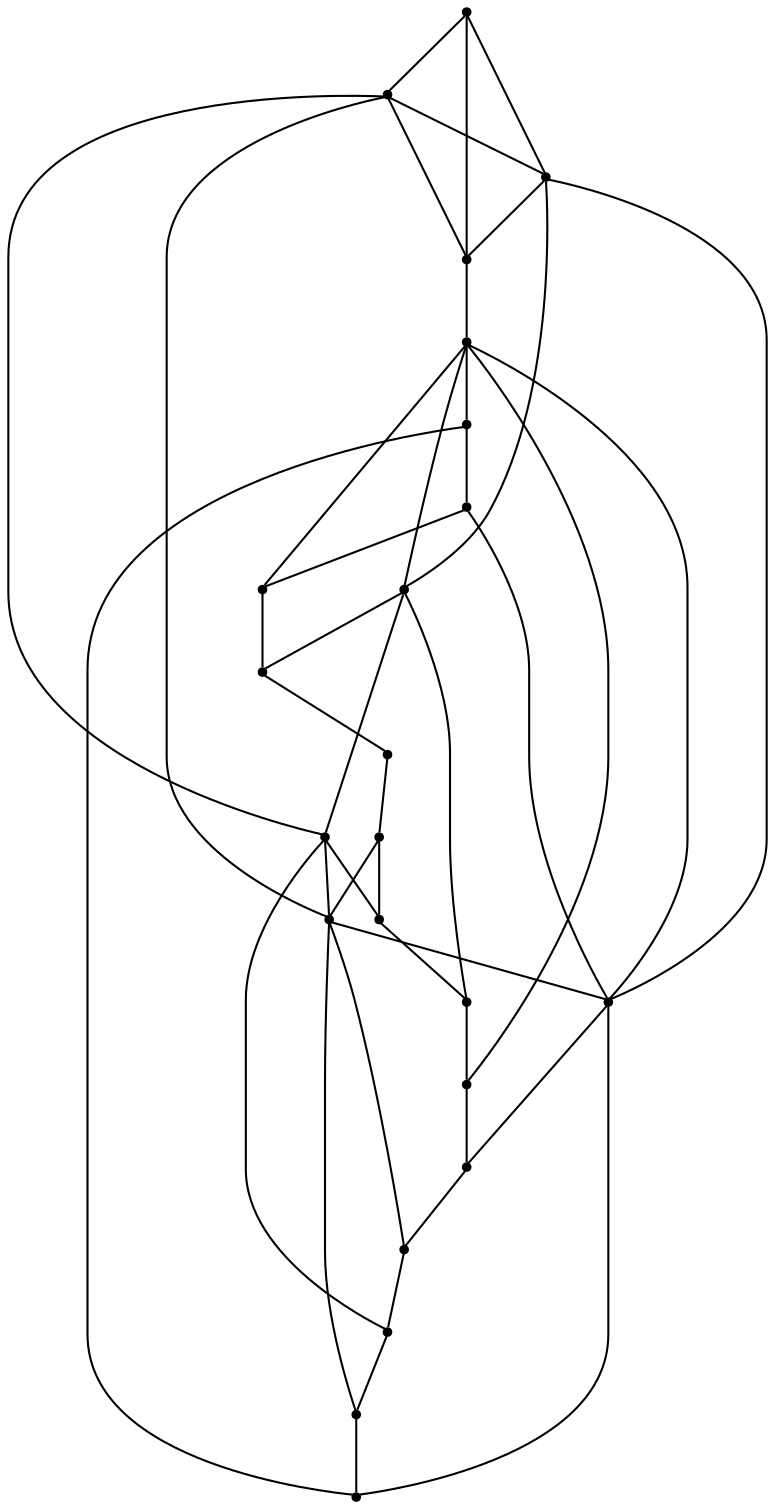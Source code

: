 graph {
  node [shape=point,comment="{\"directed\":false,\"doi\":\"10.1007/978-3-540-31843-9_12\",\"figure\":\"6 (1)\"}"]

  v0 [pos="1399.7603924418604,480.56512915569795"]
  v1 [pos="1472.7739280523256,495.81616166709114"]
  v2 [pos="1526.5339344113372,526.5651329703951"]
  v3 [pos="1557.2896438953487,561.0651278841322"]
  v4 [pos="1442.0181867732558,779.8151278841322"]
  v5 [pos="1463.022129360465,1031.3151622164075"]
  v6 [pos="1288.4896438953488,764.565144414487"]
  v7 [pos="1203.9739280523256,841.3151367850925"]
  v8 [pos="1469.0232558139535,875.8151316988294"]
  v9 [pos="1146.2132449127907,541.8150846508966"]
  v10 [pos="1130.9603924418604,587.8150884655938"]
  v11 [pos="1230.728960755814,488.0650782930677"]
  v12 [pos="1269.2360828488372,480.56512915569795"]
  v13 [pos="1326.746761446221,472.81506303427864"]
  v14 [pos="1534.285410610465,637.8150884655938"]
  v15 [pos="1434.2668059593025,683.8151240694349"]
  v16 [pos="1349.751090116279,691.5650630342786"]
  v17 [pos="1253.7332258357558,1002.5651240694349"]
  v18 [pos="1338.2489416787791,1087.065055404884"]
  v19 [pos="1292.2403479287789,906.5651520438815"]
  v20 [pos="1265.2353742732557,680.0651495007501"]
  v21 [pos="1161.7161337209302,641.5650630342786"]
  v22 [pos="1338.4989780159885,1163.815174932065"]

  v0 -- v13 [id="-1",pos="1399.7603924418604,480.56512915569795 1382.7970976089628,476.51080943046577 1364.6755046539097,475.3192846325859 1346.000417877907,475.3192846325859 1339.5511548773925,475.319284632586 1333.1679018010827,475.46138561271243 1326.746761446221,472.81506303427864"]
  v10 -- v8 [id="-2",pos="1130.9603924418604,587.8150884655938 1469.0232558139535,875.8151316988294 1469.0232558139535,875.8151316988294 1469.0232558139535,875.8151316988294"]
  v7 -- v11 [id="-3",pos="1203.9739280523256,841.3151367850925 1230.728960755814,488.0650782930677 1230.728960755814,488.0650782930677 1230.728960755814,488.0650782930677"]
  v7 -- v20 [id="-4",pos="1203.9739280523256,841.3151367850925 1265.2353742732557,680.0651495007501 1265.2353742732557,680.0651495007501 1265.2353742732557,680.0651495007501"]
  v17 -- v7 [id="-5",pos="1253.7332258357558,1002.5651240694349 1203.9739280523256,841.3151367850925 1203.9739280523256,841.3151367850925 1203.9739280523256,841.3151367850925"]
  v17 -- v4 [id="-6",pos="1253.7332258357558,1002.5651240694349 1442.0181867732558,779.8151278841322 1442.0181867732558,779.8151278841322 1442.0181867732558,779.8151278841322"]
  v19 -- v21 [id="-8",pos="1292.2403479287789,906.5651520438815 1161.7161337209302,641.5650630342786 1161.7161337209302,641.5650630342786 1161.7161337209302,641.5650630342786"]
  v19 -- v3 [id="-9",pos="1292.2403479287789,906.5651520438815 1557.2896438953487,561.0651278841322 1557.2896438953487,561.0651278841322 1557.2896438953487,561.0651278841322"]
  v6 -- v16 [id="-11",pos="1288.4896438953488,764.565144414487 1349.751090116279,691.5650630342786 1349.751090116279,691.5650630342786 1349.751090116279,691.5650630342786"]
  v6 -- v0 [id="-12",pos="1288.4896438953488,764.565144414487 1399.7603924418604,480.56512915569795 1399.7603924418604,480.56512915569795 1399.7603924418604,480.56512915569795"]
  v6 -- v12 [id="-13",pos="1288.4896438953488,764.565144414487 1269.2360828488372,480.56512915569795 1269.2360828488372,480.56512915569795 1269.2360828488372,480.56512915569795"]
  v22 -- v5 [id="-14",pos="1338.4989780159885,1163.815174932065 1463.022129360465,1031.3151622164075 1463.022129360465,1031.3151622164075 1463.022129360465,1031.3151622164075"]
  v18 -- v19 [id="-15",pos="1338.2489416787791,1087.065055404884 1292.2403479287789,906.5651520438815 1292.2403479287789,906.5651520438815 1292.2403479287789,906.5651520438815"]
  v22 -- v18 [id="-16",pos="1338.4989780159885,1163.815174932065 1338.2489416787791,1087.065055404884 1338.2489416787791,1087.065055404884 1338.2489416787791,1087.065055404884"]
  v18 -- v8 [id="-17",pos="1338.2489416787791,1087.065055404884 1469.0232558139535,875.8151316988294 1469.0232558139535,875.8151316988294 1469.0232558139535,875.8151316988294"]
  v22 -- v17 [id="-18",pos="1338.4989780159885,1163.815174932065 1253.7332258357558,1002.5651240694349 1253.7332258357558,1002.5651240694349 1253.7332258357558,1002.5651240694349"]
  v4 -- v1 [id="-19",pos="1442.0181867732558,779.8151278841322 1472.7739280523256,495.81616166709114 1472.7739280523256,495.81616166709114 1472.7739280523256,495.81616166709114"]
  v4 -- v13 [id="-20",pos="1442.0181867732558,779.8151278841322 1326.746761446221,472.81506303427864 1326.746761446221,472.81506303427864 1326.746761446221,472.81506303427864"]
  v4 -- v15 [id="-21",pos="1442.0181867732558,779.8151278841322 1434.2668059593025,683.8151240694349 1434.2668059593025,683.8151240694349 1434.2668059593025,683.8151240694349"]
  v5 -- v6 [id="-22",pos="1463.022129360465,1031.3151622164075 1288.4896438953488,764.565144414487 1288.4896438953488,764.565144414487 1288.4896438953488,764.565144414487"]
  v2 -- v8 [id="-23",pos="1526.5339344113372,526.5651329703951 1469.0232558139535,875.8151316988294 1469.0232558139535,875.8151316988294 1469.0232558139535,875.8151316988294"]
  v14 -- v8 [id="-24",pos="1534.285410610465,637.8150884655938 1469.0232558139535,875.8151316988294 1469.0232558139535,875.8151316988294 1469.0232558139535,875.8151316988294"]
  v10 -- v21 [id="-25",pos="1130.9603924418604,587.8150884655938 1130.9186773255815,603.6191593023736 1142.7630303022054,623.0489637300823 1161.7161337209302,641.5650630342786"]
  v21 -- v20 [id="-26",pos="1161.7161337209302,641.5650630342786 1187.0863929411912,658.6412419989689 1222.5990404106824,673.7635434306414 1265.2353742732557,680.0651495007501"]
  v20 -- v16 [id="-27",pos="1265.2353742732557,680.0651495007501 1289.8564998574225,687.4915528215652 1317.2736214987,690.3109177299167 1349.751090116279,691.5650630342786"]
  v7 -- v19 [id="-28",pos="1203.9739280523256,841.3151367850925 1200.0482558139536,863.1064407412744 1238.578850459035,889.9285829507436 1292.2403479287789,906.5651520438815"]
  v19 -- v8 [id="-29",pos="1292.2403479287789,906.5651520438815 1310.6616121715128,904.6399071461642 1329.7503124533066,906.6025996553724 1349.751090116279,906.6025996553724 1398.7809985893814,906.6025996553724 1442.3299034716815,894.8080689361616 1469.0232558139535,875.8151316988294"]
  v18 -- v17 [id="-30",pos="1338.2489416787791,1087.065055404884 1278.662808866279,1086.99022376019 1227.0531976744187,1059.4735408174818 1227.0531976744187,1025.5652054496431 1227.0531976744187,1013.461376505946 1233.629218840652,1002.1719625648847 1253.7332258357558,1002.5651240694349"]
  v17 -- v5 [id="-31",pos="1253.7332258357558,1002.5651240694349 1265.4241730637852,975.518442085374 1301.360586803187,964.1401871390964 1342.2496184593024,964.1401871390964 1405.836555232558,964.1401871390964 1457.446039244186,991.6568700818048 1463.022129360465,1031.3151622164075"]
  v16 -- v15 [id="-32",pos="1349.751090116279,691.5650630342786 1377.2119099769886,690.3109177299167 1406.8773768280498,686.9827370864464 1434.2668059593025,683.8151240694349"]
  v14 -- v3 [id="-33",pos="1534.285410610465,637.8150884655938 1550.820483838318,620.3528281680433 1561.08203125,602.1792724171024 1561.08203125,582.815164759539 1561.08203125,575.4420995458485 1559.5943421942297,568.2416390199983 1557.2896438953487,561.0651278841322"]
  v12 -- v11 [id="-35",pos="1269.2360828488372,480.56512915569795 1256.3086372615912,484.83551133326216 1243.676440198226,487.99483364901516 1230.728960755814,488.0650782930677"]
  v11 -- v9 [id="-36",pos="1230.728960755814,488.0650782930677 1193.8707105475848,503.6281522089239 1163.8787827090305,521.2984767387079 1146.2132449127907,541.8150846508966"]
  v9 -- v10 [id="-37",pos="1146.2132449127907,541.8150846508966 1136.5480545046569,554.7834743579467 1130.9186773255815,568.4727537058309 1130.9603924418604,587.8150884655938"]
  v18 -- v5 [id="-38",pos="1338.2489416787791,1087.065055404884 1405.836555232558,1086.99022376019 1457.446039244186,1059.4735408174818 1463.022129360465,1031.3151622164075"]
  v8 -- v4 [id="-39",pos="1469.0232558139535,875.8151316988294 1488.3619865640258,864.1065742625776 1499.4539244186046,848.6041566313871 1499.4539244186046,831.8152054496433 1499.4539244186046,808.4343043139282 1477.9420905402067,787.5486029503968 1442.0181867732558,779.8151278841322"]
  v6 -- v4 [id="-40",pos="1288.4896438953488,764.565144414487 1306.9871670659318,759.3871924651187 1327.8208587555062,757.027556930763 1349.751090116279,757.027556930763 1385.5862221681048,757.027556930763 1418.4934562409344,763.3280787392031 1442.0181867732558,779.8151278841322"]
  v15 -- v14 [id="-41",pos="1434.2668059593025,683.8151240694349 1475.4906265675104,671.6470304053175 1510.271977829957,655.8101439475087 1534.285410610465,637.8150884655938"]
  v6 -- v7 [id="-42",pos="1288.4896438953488,764.565144414487 1236.2415821112202,775.3583171902467 1200.0482558139536,801.4876938940341 1203.9739280523256,841.3151367850925"]
  v13 -- v12 [id="-43",pos="1326.746761446221,472.81506303427864 1306.8537900908154,476.62270339666736 1287.629173468008,478.8769738255354 1269.2360828488372,480.56512915569795"]
  v3 -- v2 [id="-44",pos="1557.2896438953487,561.0651278841322 1551.4565430444668,548.2610006168165 1541.4358750094814,536.0908094073097 1526.5339344113372,526.5651329703951"]
  v2 -- v1 [id="-45",pos="1526.5339344113372,526.5651329703951 1513.1539082222403,513.8614088547627 1494.5160524963553,503.93341670297445 1472.7739280523256,495.81616166709114"]
  v1 -- v0 [id="-46",pos="1472.7739280523256,495.81616166709114 1451.2412646954865,488.1157250276226 1426.6544600470397,482.1937747177865 1399.7603924418604,480.56512915569795"]
}